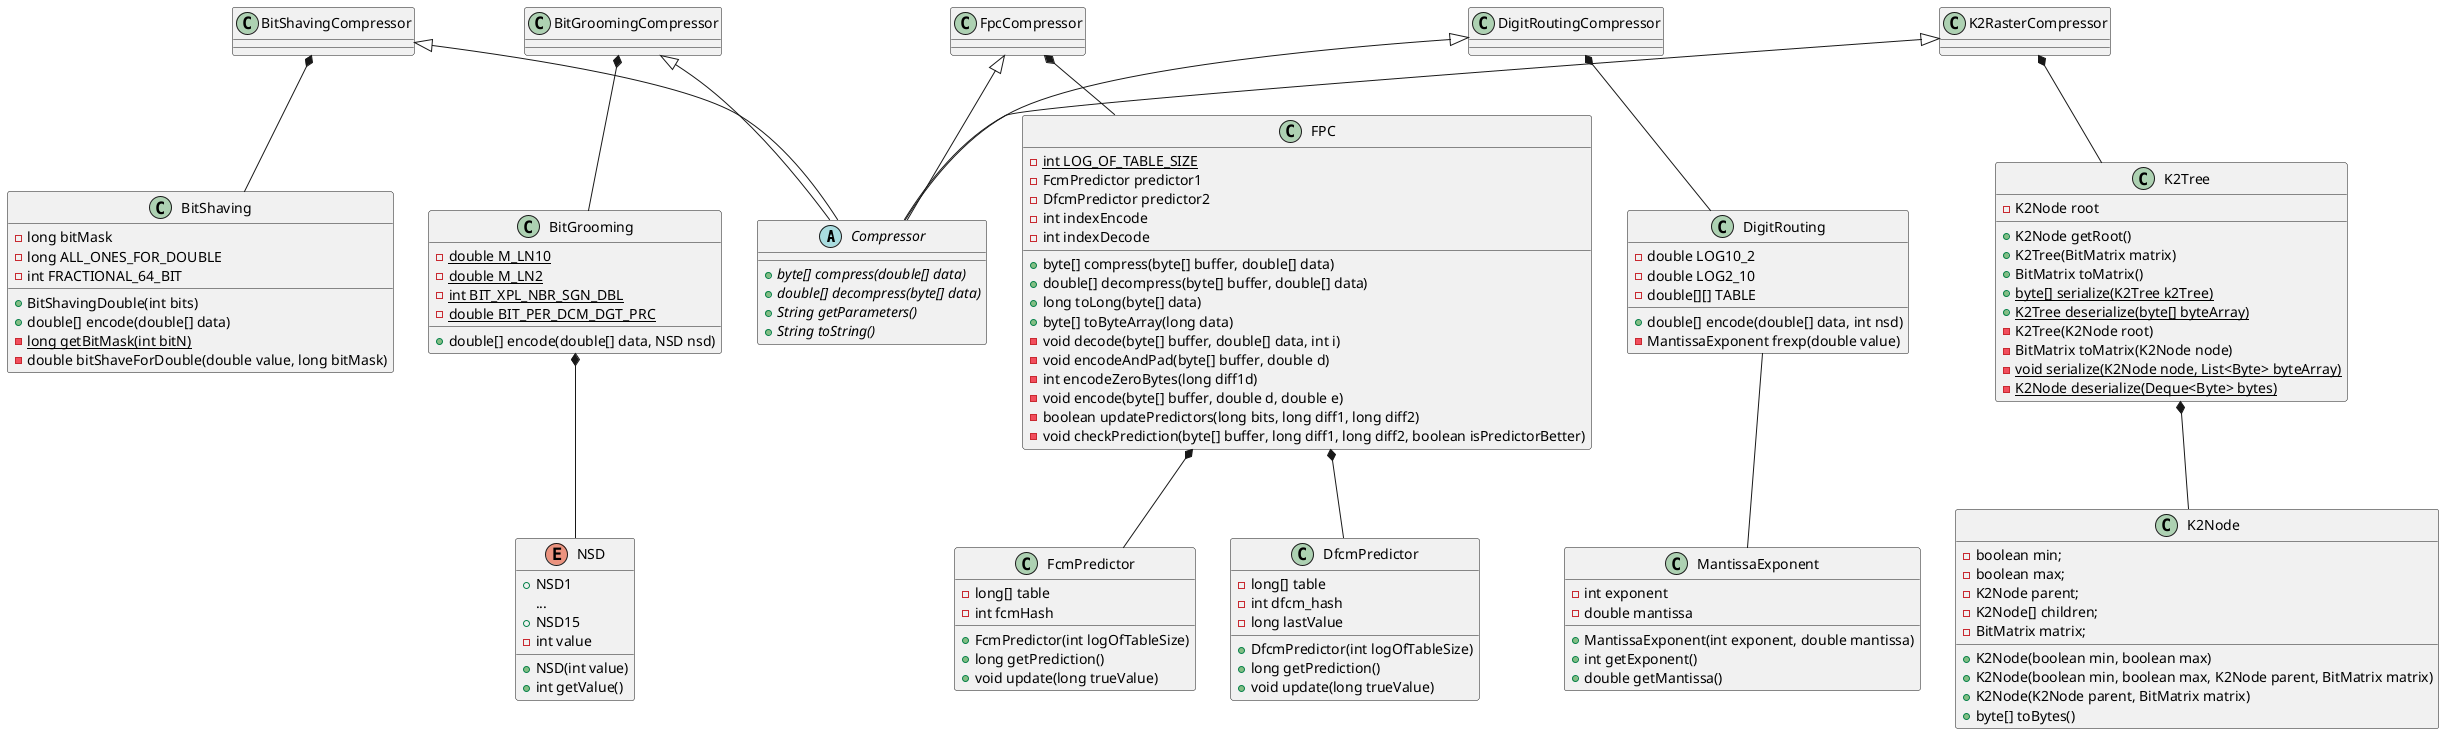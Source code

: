 @startuml
'https://plantuml.com/class-diagram

abstract class Compressor


BitShavingCompressor <|-- Compressor
BitGroomingCompressor <|-- Compressor
FpcCompressor <|-- Compressor
DigitRoutingCompressor <|-- Compressor
K2RasterCompressor <|-- Compressor

K2Tree *-- K2Node
DigitRouting -- MantissaExponent

FPC *-- DfcmPredictor
FPC *--FcmPredictor
FpcCompressor *-- FPC
BitGrooming *-- NSD
BitGroomingCompressor *-- BitGrooming
BitShavingCompressor *-- BitShaving
DigitRoutingCompressor *-- DigitRouting
K2RasterCompressor *-- K2Tree

abstract class Compressor {
+ {abstract} byte[] compress(double[] data)
+ {abstract} double[] decompress(byte[] data)
+ {abstract} String getParameters()
+ {abstract} String toString()
}

class K2RasterCompressor {
}

class DigitRoutingCompressor {
}

class FpcCompressor {

}

class BitGroomingCompressor {

}

class BitShavingCompressor {

}

class K2Node {
- boolean min;
- boolean max;
- K2Node parent;
- K2Node[] children;
- BitMatrix matrix;
+ K2Node(boolean min, boolean max)
+ K2Node(boolean min, boolean max, K2Node parent, BitMatrix matrix)
+ K2Node(K2Node parent, BitMatrix matrix)
+ byte[] toBytes()
}

class K2Tree{
- K2Node root
+ K2Node getRoot()
+ K2Tree(BitMatrix matrix)
+ BitMatrix toMatrix()
+ {static} byte[] serialize(K2Tree k2Tree)
+ {static} K2Tree deserialize(byte[] byteArray)
- K2Tree(K2Node root)
- BitMatrix toMatrix(K2Node node)
- {static} void serialize(K2Node node, List<Byte> byteArray)
- {static} K2Node deserialize(Deque<Byte> bytes)
}

class BitShaving{
- long bitMask
- long ALL_ONES_FOR_DOUBLE
- int FRACTIONAL_64_BIT
+ BitShavingDouble(int bits)
+ double[] encode(double[] data)
- {static} long getBitMask(int bitN)
- double bitShaveForDouble(double value, long bitMask)
}

class FPC {
- {static} int LOG_OF_TABLE_SIZE
- FcmPredictor predictor1
- DfcmPredictor predictor2
- int indexEncode
- int indexDecode
+ byte[] compress(byte[] buffer, double[] data)
+ double[] decompress(byte[] buffer, double[] data)
+ long toLong(byte[] data)
+ byte[] toByteArray(long data)
- void decode(byte[] buffer, double[] data, int i)
- void encodeAndPad(byte[] buffer, double d)
- int encodeZeroBytes(long diff1d)
- void encode(byte[] buffer, double d, double e)
- boolean updatePredictors(long bits, long diff1, long diff2)
- void checkPrediction(byte[] buffer, long diff1, long diff2, boolean isPredictorBetter)
}

class BitGrooming {
- {static} double M_LN10
- {static} double M_LN2
- {static} int BIT_XPL_NBR_SGN_DBL
- {static} double BIT_PER_DCM_DGT_PRC
+ double[] encode(double[] data, NSD nsd)
}

enum NSD{
+ NSD1
...
+ NSD15
- int value
+ NSD(int value)
+ int getValue()
}

class FcmPredictor{
- long[] table
- int fcmHash
+ FcmPredictor(int logOfTableSize)
+ long getPrediction()
+ void update(long trueValue)
}
class DfcmPredictor{
- long[] table
- int dfcm_hash
- long lastValue
+ DfcmPredictor(int logOfTableSize)
+ long getPrediction()
+ void update(long trueValue)
}

class DigitRouting {
- double LOG10_2
- double LOG2_10
- double[][] TABLE
+ double[] encode(double[] data, int nsd)
- MantissaExponent frexp(double value)
}

class MantissaExponent {
- int exponent
- double mantissa
+ MantissaExponent(int exponent, double mantissa)
+ int getExponent()
+ double getMantissa()
}


@enduml
